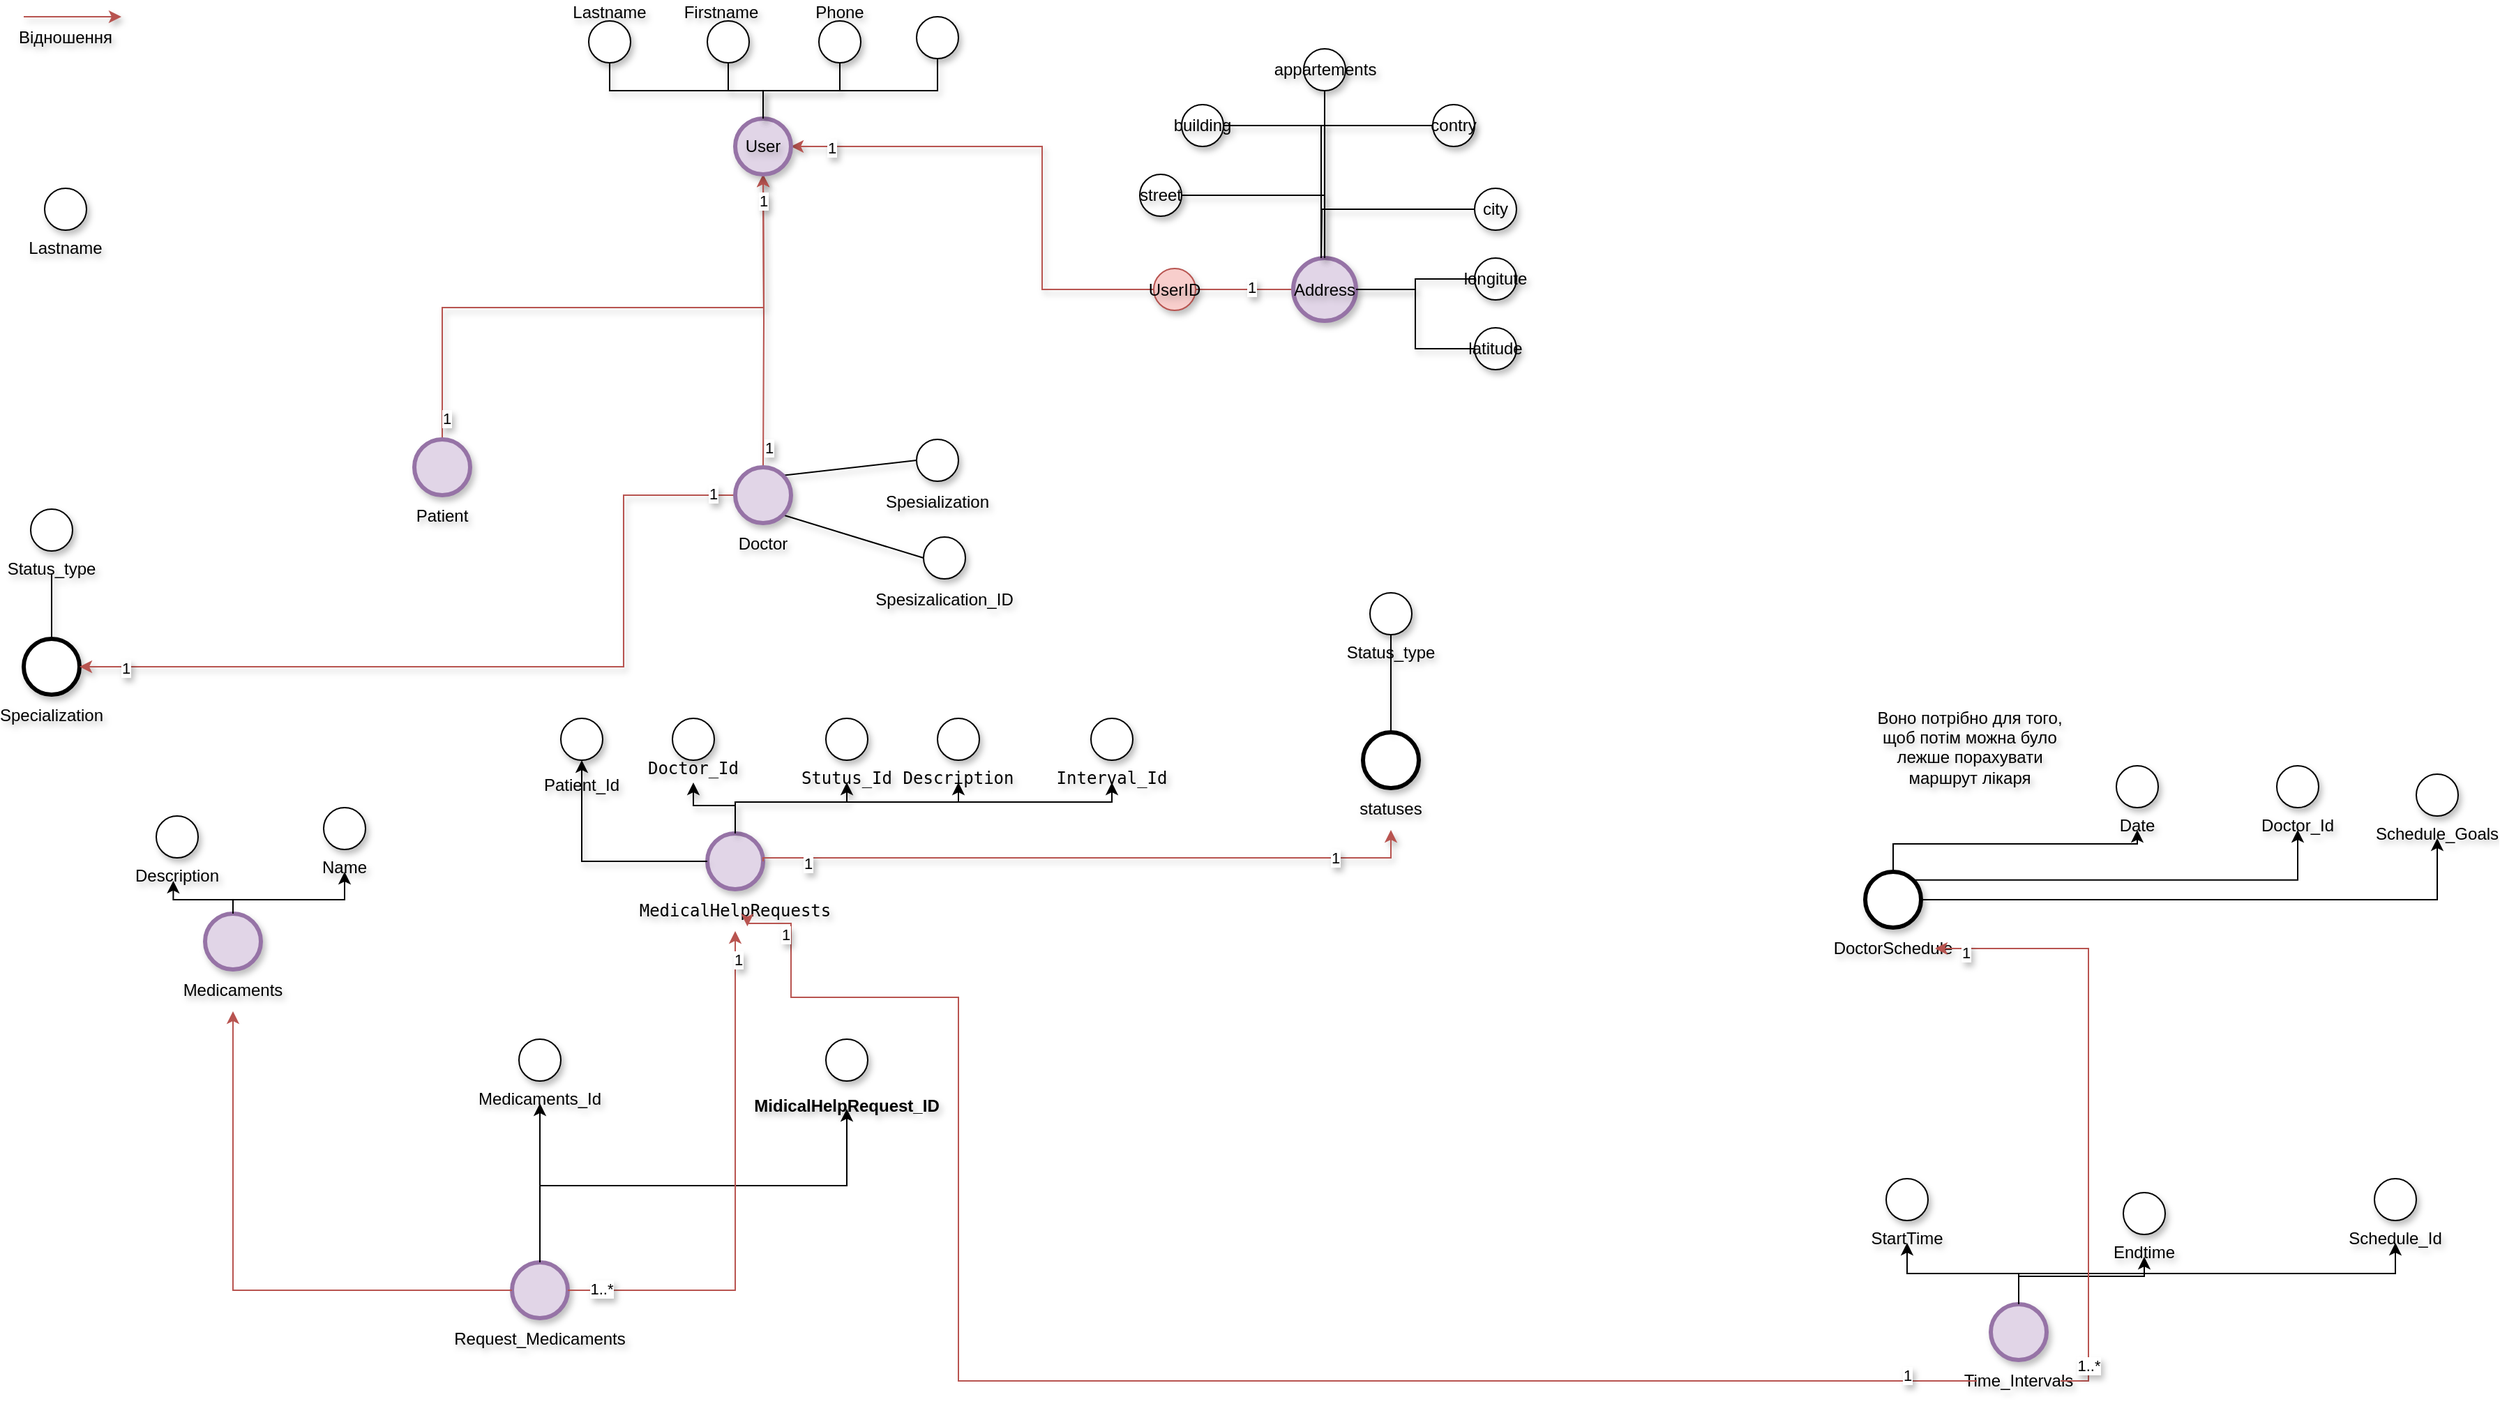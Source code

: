 <mxfile version="26.2.8">
  <diagram name="Page-1" id="HZVLxBxoAdX3d_R-Tj7m">
    <mxGraphModel dx="1949" dy="640" grid="1" gridSize="10" guides="1" tooltips="1" connect="1" arrows="1" fold="1" page="1" pageScale="1" pageWidth="850" pageHeight="1100" math="0" shadow="0">
      <root>
        <mxCell id="0" />
        <mxCell id="1" parent="0" />
        <mxCell id="6BShPlHI175B7QSoKlye-65" style="edgeStyle=orthogonalEdgeStyle;rounded=0;orthogonalLoop=1;jettySize=auto;html=1;entryX=0.5;entryY=1;entryDx=0;entryDy=0;fillColor=#f8cecc;strokeColor=#b85450;shadow=1;textShadow=1;" parent="1" target="6BShPlHI175B7QSoKlye-1" edge="1">
          <mxGeometry relative="1" as="geometry">
            <mxPoint x="310" y="370" as="sourcePoint" />
          </mxGeometry>
        </mxCell>
        <mxCell id="6BShPlHI175B7QSoKlye-265" value="1" style="edgeLabel;html=1;align=center;verticalAlign=middle;resizable=0;points=[];textShadow=1;" parent="6BShPlHI175B7QSoKlye-65" vertex="1" connectable="0">
          <mxGeometry x="-0.868" y="-4" relative="1" as="geometry">
            <mxPoint as="offset" />
          </mxGeometry>
        </mxCell>
        <mxCell id="6BShPlHI175B7QSoKlye-152" style="rounded=0;orthogonalLoop=1;jettySize=auto;html=1;exitX=1;exitY=1;exitDx=0;exitDy=0;entryX=0;entryY=0.5;entryDx=0;entryDy=0;endArrow=none;startFill=0;shadow=1;textShadow=1;" parent="1" source="6BShPlHI175B7QSoKlye-23" target="6BShPlHI175B7QSoKlye-150" edge="1">
          <mxGeometry relative="1" as="geometry" />
        </mxCell>
        <mxCell id="6BShPlHI175B7QSoKlye-48" style="edgeStyle=orthogonalEdgeStyle;rounded=0;orthogonalLoop=1;jettySize=auto;html=1;exitX=0;exitY=0.5;exitDx=0;exitDy=0;entryX=1;entryY=0.5;entryDx=0;entryDy=0;fillColor=#f8cecc;strokeColor=#b85450;shadow=1;textShadow=1;" parent="1" source="6BShPlHI175B7QSoKlye-27" target="6BShPlHI175B7QSoKlye-1" edge="1">
          <mxGeometry relative="1" as="geometry">
            <Array as="points">
              <mxPoint x="510" y="242" />
              <mxPoint x="510" y="140" />
            </Array>
          </mxGeometry>
        </mxCell>
        <mxCell id="6BShPlHI175B7QSoKlye-268" value="1" style="edgeLabel;html=1;align=center;verticalAlign=middle;resizable=0;points=[];textShadow=1;" parent="6BShPlHI175B7QSoKlye-48" vertex="1" connectable="0">
          <mxGeometry x="-0.871" y="-2" relative="1" as="geometry">
            <mxPoint as="offset" />
          </mxGeometry>
        </mxCell>
        <mxCell id="6BShPlHI175B7QSoKlye-269" value="1" style="edgeLabel;html=1;align=center;verticalAlign=middle;resizable=0;points=[];textShadow=1;" parent="6BShPlHI175B7QSoKlye-48" vertex="1" connectable="0">
          <mxGeometry x="0.877" y="1" relative="1" as="geometry">
            <mxPoint as="offset" />
          </mxGeometry>
        </mxCell>
        <mxCell id="6BShPlHI175B7QSoKlye-49" style="edgeStyle=orthogonalEdgeStyle;rounded=0;orthogonalLoop=1;jettySize=auto;html=1;fillColor=#f8cecc;strokeColor=#b85450;shadow=1;textShadow=1;" parent="1" edge="1">
          <mxGeometry relative="1" as="geometry">
            <mxPoint x="-220" y="47" as="sourcePoint" />
            <mxPoint x="-150" y="47" as="targetPoint" />
            <Array as="points">
              <mxPoint x="-150" y="47" />
            </Array>
          </mxGeometry>
        </mxCell>
        <mxCell id="6BShPlHI175B7QSoKlye-50" value="Відношення" style="text;html=1;align=center;verticalAlign=middle;whiteSpace=wrap;rounded=0;shadow=1;textShadow=1;" parent="1" vertex="1">
          <mxGeometry x="-220" y="47" width="60" height="30" as="geometry" />
        </mxCell>
        <mxCell id="6BShPlHI175B7QSoKlye-51" value="" style="endArrow=none;html=1;rounded=0;exitX=1;exitY=0;exitDx=0;exitDy=0;entryX=0;entryY=0.5;entryDx=0;entryDy=0;shadow=1;textShadow=1;" parent="1" source="6BShPlHI175B7QSoKlye-23" target="6BShPlHI175B7QSoKlye-25" edge="1">
          <mxGeometry width="50" height="50" relative="1" as="geometry">
            <mxPoint x="350" y="270" as="sourcePoint" />
            <mxPoint x="400" y="220" as="targetPoint" />
          </mxGeometry>
        </mxCell>
        <mxCell id="6BShPlHI175B7QSoKlye-55" value="" style="group;shadow=1;textShadow=1;" parent="1" vertex="1" connectable="0">
          <mxGeometry x="50" y="350" width="70" height="70" as="geometry" />
        </mxCell>
        <mxCell id="6BShPlHI175B7QSoKlye-66" style="edgeStyle=orthogonalEdgeStyle;rounded=0;orthogonalLoop=1;jettySize=auto;html=1;exitX=0.5;exitY=0;exitDx=0;exitDy=0;fillColor=#f8cecc;strokeColor=#b85450;shadow=1;textShadow=1;" parent="6BShPlHI175B7QSoKlye-55" source="6BShPlHI175B7QSoKlye-53" edge="1">
          <mxGeometry relative="1" as="geometry">
            <mxPoint x="260" y="-190" as="targetPoint" />
          </mxGeometry>
        </mxCell>
        <mxCell id="6BShPlHI175B7QSoKlye-266" value="1" style="edgeLabel;html=1;align=center;verticalAlign=middle;resizable=0;points=[];textShadow=1;" parent="6BShPlHI175B7QSoKlye-66" vertex="1" connectable="0">
          <mxGeometry x="0.912" relative="1" as="geometry">
            <mxPoint as="offset" />
          </mxGeometry>
        </mxCell>
        <mxCell id="6BShPlHI175B7QSoKlye-267" value="1" style="edgeLabel;html=1;align=center;verticalAlign=middle;resizable=0;points=[];textShadow=1;" parent="6BShPlHI175B7QSoKlye-66" vertex="1" connectable="0">
          <mxGeometry x="-0.926" y="-3" relative="1" as="geometry">
            <mxPoint as="offset" />
          </mxGeometry>
        </mxCell>
        <mxCell id="6BShPlHI175B7QSoKlye-53" value="" style="ellipse;whiteSpace=wrap;html=1;aspect=fixed;strokeWidth=3;shadow=1;fillColor=#e1d5e7;strokeColor=#9673a6;textShadow=1;" parent="6BShPlHI175B7QSoKlye-55" vertex="1">
          <mxGeometry x="10" width="40" height="40" as="geometry" />
        </mxCell>
        <mxCell id="6BShPlHI175B7QSoKlye-54" value="Patient" style="text;html=1;align=center;verticalAlign=middle;whiteSpace=wrap;rounded=0;shadow=1;textShadow=1;" parent="6BShPlHI175B7QSoKlye-55" vertex="1">
          <mxGeometry y="40" width="60" height="30" as="geometry" />
        </mxCell>
        <mxCell id="6BShPlHI175B7QSoKlye-59" value="" style="group;shadow=1;textShadow=1;" parent="1" vertex="1" connectable="0">
          <mxGeometry x="405" y="350" width="60" height="60" as="geometry" />
        </mxCell>
        <mxCell id="6BShPlHI175B7QSoKlye-25" value="" style="ellipse;whiteSpace=wrap;html=1;aspect=fixed;shadow=1;textShadow=1;" parent="6BShPlHI175B7QSoKlye-59" vertex="1">
          <mxGeometry x="15" width="30" height="30" as="geometry" />
        </mxCell>
        <mxCell id="6BShPlHI175B7QSoKlye-26" value="Spesialization" style="text;html=1;align=center;verticalAlign=middle;whiteSpace=wrap;rounded=0;shadow=1;textShadow=1;" parent="6BShPlHI175B7QSoKlye-59" vertex="1">
          <mxGeometry y="30" width="60" height="30" as="geometry" />
        </mxCell>
        <mxCell id="6BShPlHI175B7QSoKlye-73" value="" style="group;shadow=1;textShadow=1;" parent="1" vertex="1" connectable="0">
          <mxGeometry x="260" y="632.5" width="60" height="70" as="geometry" />
        </mxCell>
        <mxCell id="6BShPlHI175B7QSoKlye-74" value="" style="ellipse;whiteSpace=wrap;html=1;aspect=fixed;strokeWidth=3;shadow=1;fillColor=#e1d5e7;strokeColor=#9673a6;textShadow=1;" parent="6BShPlHI175B7QSoKlye-73" vertex="1">
          <mxGeometry x="10" width="40" height="40" as="geometry" />
        </mxCell>
        <mxCell id="6BShPlHI175B7QSoKlye-75" value="&lt;code data-end=&quot;478&quot; data-start=&quot;457&quot;&gt;MedicalHelpRequests&lt;/code&gt;" style="text;html=1;align=center;verticalAlign=middle;whiteSpace=wrap;rounded=0;shadow=1;textShadow=1;" parent="6BShPlHI175B7QSoKlye-73" vertex="1">
          <mxGeometry y="40" width="60" height="30" as="geometry" />
        </mxCell>
        <mxCell id="6BShPlHI175B7QSoKlye-79" value="" style="group;shadow=1;textShadow=1;" parent="1" vertex="1" connectable="0">
          <mxGeometry x="-210" y="170" width="40" height="46" as="geometry" />
        </mxCell>
        <mxCell id="6BShPlHI175B7QSoKlye-77" value="" style="ellipse;whiteSpace=wrap;html=1;aspect=fixed;shadow=1;textShadow=1;" parent="6BShPlHI175B7QSoKlye-79" vertex="1">
          <mxGeometry x="5" width="30" height="30" as="geometry" />
        </mxCell>
        <mxCell id="6BShPlHI175B7QSoKlye-78" value="Lastname" style="text;html=1;align=center;verticalAlign=middle;whiteSpace=wrap;rounded=0;shadow=1;textShadow=1;" parent="6BShPlHI175B7QSoKlye-79" vertex="1">
          <mxGeometry y="39" width="40" height="7" as="geometry" />
        </mxCell>
        <mxCell id="6BShPlHI175B7QSoKlye-85" value="" style="group;shadow=1;textShadow=1;" parent="1" vertex="1" connectable="0">
          <mxGeometry x="160" y="550" width="60" height="50" as="geometry" />
        </mxCell>
        <mxCell id="6BShPlHI175B7QSoKlye-86" value="" style="ellipse;whiteSpace=wrap;html=1;aspect=fixed;shadow=1;textShadow=1;" parent="6BShPlHI175B7QSoKlye-85" vertex="1">
          <mxGeometry x="5" width="30" height="30" as="geometry" />
        </mxCell>
        <mxCell id="6BShPlHI175B7QSoKlye-87" value="Patient_Id" style="text;html=1;align=center;verticalAlign=middle;whiteSpace=wrap;rounded=0;shadow=1;textShadow=1;" parent="6BShPlHI175B7QSoKlye-85" vertex="1">
          <mxGeometry y="46" width="40" height="4" as="geometry" />
        </mxCell>
        <mxCell id="6BShPlHI175B7QSoKlye-90" value="" style="group;shadow=1;textShadow=1;" parent="1" vertex="1" connectable="0">
          <mxGeometry x="240" y="550" width="40" height="82.5" as="geometry" />
        </mxCell>
        <mxCell id="6BShPlHI175B7QSoKlye-91" value="" style="ellipse;whiteSpace=wrap;html=1;aspect=fixed;shadow=1;textShadow=1;" parent="6BShPlHI175B7QSoKlye-90" vertex="1">
          <mxGeometry x="5" width="30" height="30" as="geometry" />
        </mxCell>
        <mxCell id="6BShPlHI175B7QSoKlye-92" value="&lt;font face=&quot;monospace&quot;&gt;Doctor_Id&lt;/font&gt;&lt;div&gt;&lt;font face=&quot;monospace&quot;&gt;&lt;br&gt;&lt;/font&gt;&lt;/div&gt;" style="text;html=1;align=center;verticalAlign=middle;whiteSpace=wrap;rounded=0;shadow=1;textShadow=1;" parent="6BShPlHI175B7QSoKlye-90" vertex="1">
          <mxGeometry y="39" width="40" height="7" as="geometry" />
        </mxCell>
        <mxCell id="6BShPlHI175B7QSoKlye-95" value="" style="group;shadow=1;textShadow=1;" parent="1" vertex="1" connectable="0">
          <mxGeometry x="730" y="560" width="60" height="70" as="geometry" />
        </mxCell>
        <mxCell id="6BShPlHI175B7QSoKlye-96" value="" style="ellipse;whiteSpace=wrap;html=1;aspect=fixed;strokeWidth=3;shadow=1;textShadow=1;" parent="6BShPlHI175B7QSoKlye-95" vertex="1">
          <mxGeometry x="10" width="40" height="40" as="geometry" />
        </mxCell>
        <mxCell id="6BShPlHI175B7QSoKlye-97" value="statuses" style="text;html=1;align=center;verticalAlign=middle;whiteSpace=wrap;rounded=0;shadow=1;textShadow=1;" parent="6BShPlHI175B7QSoKlye-95" vertex="1">
          <mxGeometry y="40" width="60" height="30" as="geometry" />
        </mxCell>
        <mxCell id="6BShPlHI175B7QSoKlye-106" value="" style="group;shadow=1;textShadow=1;" parent="1" vertex="1" connectable="0">
          <mxGeometry x="740" y="460" width="40" height="46" as="geometry" />
        </mxCell>
        <mxCell id="6BShPlHI175B7QSoKlye-107" value="" style="ellipse;whiteSpace=wrap;html=1;aspect=fixed;shadow=1;textShadow=1;" parent="6BShPlHI175B7QSoKlye-106" vertex="1">
          <mxGeometry x="5" width="30" height="30" as="geometry" />
        </mxCell>
        <mxCell id="6BShPlHI175B7QSoKlye-108" value="Status_type" style="text;html=1;align=center;verticalAlign=middle;whiteSpace=wrap;rounded=0;shadow=1;textShadow=1;" parent="6BShPlHI175B7QSoKlye-106" vertex="1">
          <mxGeometry y="39" width="40" height="7" as="geometry" />
        </mxCell>
        <mxCell id="6BShPlHI175B7QSoKlye-118" style="edgeStyle=orthogonalEdgeStyle;rounded=0;orthogonalLoop=1;jettySize=auto;html=1;exitX=0.5;exitY=1;exitDx=0;exitDy=0;endArrow=none;startFill=0;shadow=1;textShadow=1;" parent="1" source="6BShPlHI175B7QSoKlye-107" target="6BShPlHI175B7QSoKlye-96" edge="1">
          <mxGeometry relative="1" as="geometry">
            <Array as="points" />
          </mxGeometry>
        </mxCell>
        <mxCell id="6BShPlHI175B7QSoKlye-122" value="" style="group;shadow=1;textShadow=1;" parent="1" vertex="1" connectable="0">
          <mxGeometry x="350" y="550" width="40" height="46" as="geometry" />
        </mxCell>
        <mxCell id="6BShPlHI175B7QSoKlye-123" value="" style="ellipse;whiteSpace=wrap;html=1;aspect=fixed;shadow=1;textShadow=1;" parent="6BShPlHI175B7QSoKlye-122" vertex="1">
          <mxGeometry x="5" width="30" height="30" as="geometry" />
        </mxCell>
        <mxCell id="6BShPlHI175B7QSoKlye-124" value="&lt;div&gt;&lt;font face=&quot;monospace&quot;&gt;Stutus_Id&lt;/font&gt;&lt;/div&gt;" style="text;html=1;align=center;verticalAlign=middle;whiteSpace=wrap;rounded=0;shadow=1;textShadow=1;" parent="6BShPlHI175B7QSoKlye-122" vertex="1">
          <mxGeometry y="39" width="40" height="7" as="geometry" />
        </mxCell>
        <mxCell id="6BShPlHI175B7QSoKlye-126" style="edgeStyle=orthogonalEdgeStyle;rounded=0;orthogonalLoop=1;jettySize=auto;html=1;exitX=0.5;exitY=0;exitDx=0;exitDy=0;shadow=1;textShadow=1;" parent="1" source="6BShPlHI175B7QSoKlye-74" target="6BShPlHI175B7QSoKlye-92" edge="1">
          <mxGeometry relative="1" as="geometry" />
        </mxCell>
        <mxCell id="6BShPlHI175B7QSoKlye-127" style="edgeStyle=orthogonalEdgeStyle;rounded=0;orthogonalLoop=1;jettySize=auto;html=1;exitX=0.5;exitY=0;exitDx=0;exitDy=0;entryX=0.5;entryY=1;entryDx=0;entryDy=0;shadow=1;textShadow=1;" parent="1" source="6BShPlHI175B7QSoKlye-74" target="6BShPlHI175B7QSoKlye-124" edge="1">
          <mxGeometry relative="1" as="geometry">
            <Array as="points">
              <mxPoint x="290" y="610" />
              <mxPoint x="370" y="610" />
            </Array>
          </mxGeometry>
        </mxCell>
        <mxCell id="6BShPlHI175B7QSoKlye-128" style="edgeStyle=orthogonalEdgeStyle;rounded=0;orthogonalLoop=1;jettySize=auto;html=1;exitX=0;exitY=0.5;exitDx=0;exitDy=0;entryX=0.5;entryY=1;entryDx=0;entryDy=0;shadow=1;textShadow=1;" parent="1" source="6BShPlHI175B7QSoKlye-74" target="6BShPlHI175B7QSoKlye-86" edge="1">
          <mxGeometry relative="1" as="geometry" />
        </mxCell>
        <mxCell id="6BShPlHI175B7QSoKlye-129" style="edgeStyle=orthogonalEdgeStyle;rounded=0;orthogonalLoop=1;jettySize=auto;html=1;exitX=1;exitY=0.5;exitDx=0;exitDy=0;fillColor=#f8cecc;strokeColor=#b85450;shadow=1;textShadow=1;" parent="1" source="6BShPlHI175B7QSoKlye-74" target="6BShPlHI175B7QSoKlye-97" edge="1">
          <mxGeometry relative="1" as="geometry">
            <Array as="points">
              <mxPoint x="760" y="650" />
            </Array>
          </mxGeometry>
        </mxCell>
        <mxCell id="6BShPlHI175B7QSoKlye-270" value="1" style="edgeLabel;html=1;align=center;verticalAlign=middle;resizable=0;points=[];textShadow=1;" parent="6BShPlHI175B7QSoKlye-129" vertex="1" connectable="0">
          <mxGeometry x="-0.856" y="-4" relative="1" as="geometry">
            <mxPoint as="offset" />
          </mxGeometry>
        </mxCell>
        <mxCell id="6BShPlHI175B7QSoKlye-271" value="1" style="edgeLabel;html=1;align=center;verticalAlign=middle;resizable=0;points=[];textShadow=1;" parent="6BShPlHI175B7QSoKlye-129" vertex="1" connectable="0">
          <mxGeometry x="0.747" relative="1" as="geometry">
            <mxPoint as="offset" />
          </mxGeometry>
        </mxCell>
        <mxCell id="6BShPlHI175B7QSoKlye-1" value="User" style="ellipse;whiteSpace=wrap;html=1;aspect=fixed;strokeWidth=3;shadow=1;fillColor=#e1d5e7;strokeColor=#9673a6;textShadow=1;" parent="1" vertex="1">
          <mxGeometry x="290" y="120" width="40" height="40" as="geometry" />
        </mxCell>
        <mxCell id="6BShPlHI175B7QSoKlye-2" value="" style="ellipse;whiteSpace=wrap;html=1;aspect=fixed;shadow=1;textShadow=1;" parent="1" vertex="1">
          <mxGeometry x="185" y="50" width="30" height="30" as="geometry" />
        </mxCell>
        <mxCell id="6BShPlHI175B7QSoKlye-22" style="rounded=0;orthogonalLoop=1;jettySize=auto;html=1;exitX=0.5;exitY=1;exitDx=0;exitDy=0;endArrow=none;startFill=0;shadow=1;textShadow=1;" parent="1" source="6BShPlHI175B7QSoKlye-3" edge="1">
          <mxGeometry relative="1" as="geometry">
            <mxPoint x="310" y="120" as="targetPoint" />
            <Array as="points">
              <mxPoint x="285" y="100" />
              <mxPoint x="310" y="100" />
            </Array>
          </mxGeometry>
        </mxCell>
        <mxCell id="6BShPlHI175B7QSoKlye-3" value="" style="ellipse;whiteSpace=wrap;html=1;aspect=fixed;shadow=1;textShadow=1;" parent="1" vertex="1">
          <mxGeometry x="270" y="50" width="30" height="30" as="geometry" />
        </mxCell>
        <mxCell id="6BShPlHI175B7QSoKlye-20" style="rounded=0;orthogonalLoop=1;jettySize=auto;html=1;exitX=0.5;exitY=1;exitDx=0;exitDy=0;entryX=0.5;entryY=0;entryDx=0;entryDy=0;endArrow=none;startFill=0;shadow=1;textShadow=1;" parent="1" source="6BShPlHI175B7QSoKlye-4" target="6BShPlHI175B7QSoKlye-1" edge="1">
          <mxGeometry relative="1" as="geometry">
            <Array as="points">
              <mxPoint x="365" y="100" />
              <mxPoint x="310" y="100" />
            </Array>
          </mxGeometry>
        </mxCell>
        <mxCell id="6BShPlHI175B7QSoKlye-4" value="" style="ellipse;whiteSpace=wrap;html=1;aspect=fixed;shadow=1;textShadow=1;" parent="1" vertex="1">
          <mxGeometry x="350" y="50" width="30" height="30" as="geometry" />
        </mxCell>
        <mxCell id="6BShPlHI175B7QSoKlye-21" style="rounded=0;orthogonalLoop=1;jettySize=auto;html=1;exitX=0.5;exitY=1;exitDx=0;exitDy=0;endArrow=none;endFill=1;startFill=0;shadow=1;textShadow=1;" parent="1" source="6BShPlHI175B7QSoKlye-5" edge="1">
          <mxGeometry relative="1" as="geometry">
            <mxPoint x="310" y="120" as="targetPoint" />
            <Array as="points">
              <mxPoint x="435" y="100" />
              <mxPoint x="360" y="100" />
              <mxPoint x="310" y="100" />
            </Array>
          </mxGeometry>
        </mxCell>
        <mxCell id="6BShPlHI175B7QSoKlye-5" value="" style="ellipse;whiteSpace=wrap;html=1;aspect=fixed;shadow=1;textShadow=1;" parent="1" vertex="1">
          <mxGeometry x="420" y="47" width="30" height="30" as="geometry" />
        </mxCell>
        <mxCell id="6BShPlHI175B7QSoKlye-10" value="Lastname" style="text;html=1;align=center;verticalAlign=middle;whiteSpace=wrap;rounded=0;shadow=1;textShadow=1;" parent="1" vertex="1">
          <mxGeometry x="180" y="40" width="40" height="7" as="geometry" />
        </mxCell>
        <mxCell id="6BShPlHI175B7QSoKlye-12" value="Firstname" style="text;html=1;align=center;verticalAlign=middle;whiteSpace=wrap;rounded=0;shadow=1;textShadow=1;" parent="1" vertex="1">
          <mxGeometry x="260" y="40" width="40" height="7" as="geometry" />
        </mxCell>
        <mxCell id="6BShPlHI175B7QSoKlye-13" value="Phone" style="text;html=1;align=center;verticalAlign=middle;whiteSpace=wrap;rounded=0;shadow=1;textShadow=1;" parent="1" vertex="1">
          <mxGeometry x="345" y="40" width="40" height="7" as="geometry" />
        </mxCell>
        <mxCell id="6BShPlHI175B7QSoKlye-17" value="" style="endArrow=none;html=1;rounded=0;exitX=0.5;exitY=1;exitDx=0;exitDy=0;shadow=1;textShadow=1;" parent="1" source="6BShPlHI175B7QSoKlye-2" edge="1">
          <mxGeometry width="50" height="50" relative="1" as="geometry">
            <mxPoint x="340" y="110" as="sourcePoint" />
            <mxPoint x="310" y="120" as="targetPoint" />
            <Array as="points">
              <mxPoint x="200" y="100" />
              <mxPoint x="260" y="100" />
              <mxPoint x="310" y="100" />
            </Array>
          </mxGeometry>
        </mxCell>
        <mxCell id="6BShPlHI175B7QSoKlye-27" value="Address" style="ellipse;whiteSpace=wrap;html=1;aspect=fixed;strokeWidth=3;shadow=1;fillColor=#e1d5e7;strokeColor=#9673a6;textShadow=1;" parent="1" vertex="1">
          <mxGeometry x="690" y="220" width="45" height="45" as="geometry" />
        </mxCell>
        <mxCell id="6BShPlHI175B7QSoKlye-39" style="edgeStyle=orthogonalEdgeStyle;rounded=0;orthogonalLoop=1;jettySize=auto;html=1;exitX=1;exitY=0.5;exitDx=0;exitDy=0;entryX=0.5;entryY=0;entryDx=0;entryDy=0;strokeColor=none;endArrow=none;startFill=0;shadow=1;textShadow=1;" parent="1" source="6BShPlHI175B7QSoKlye-28" target="6BShPlHI175B7QSoKlye-27" edge="1">
          <mxGeometry relative="1" as="geometry" />
        </mxCell>
        <mxCell id="6BShPlHI175B7QSoKlye-40" style="edgeStyle=orthogonalEdgeStyle;rounded=0;orthogonalLoop=1;jettySize=auto;html=1;exitX=1;exitY=0.5;exitDx=0;exitDy=0;entryX=0.5;entryY=0;entryDx=0;entryDy=0;endArrow=none;startFill=0;shadow=1;textShadow=1;" parent="1" source="6BShPlHI175B7QSoKlye-28" target="6BShPlHI175B7QSoKlye-27" edge="1">
          <mxGeometry relative="1" as="geometry" />
        </mxCell>
        <mxCell id="6BShPlHI175B7QSoKlye-28" value="street" style="ellipse;whiteSpace=wrap;html=1;aspect=fixed;shadow=1;textShadow=1;" parent="1" vertex="1">
          <mxGeometry x="580" y="160" width="30" height="30" as="geometry" />
        </mxCell>
        <mxCell id="6BShPlHI175B7QSoKlye-41" style="edgeStyle=orthogonalEdgeStyle;rounded=0;orthogonalLoop=1;jettySize=auto;html=1;exitX=1;exitY=0.5;exitDx=0;exitDy=0;entryX=0.5;entryY=0;entryDx=0;entryDy=0;endArrow=none;startFill=0;shadow=1;textShadow=1;" parent="1" source="6BShPlHI175B7QSoKlye-29" target="6BShPlHI175B7QSoKlye-27" edge="1">
          <mxGeometry relative="1" as="geometry" />
        </mxCell>
        <mxCell id="6BShPlHI175B7QSoKlye-29" value="building" style="ellipse;whiteSpace=wrap;html=1;aspect=fixed;shadow=1;textShadow=1;" parent="1" vertex="1">
          <mxGeometry x="610" y="110" width="30" height="30" as="geometry" />
        </mxCell>
        <mxCell id="6BShPlHI175B7QSoKlye-44" style="edgeStyle=orthogonalEdgeStyle;rounded=0;orthogonalLoop=1;jettySize=auto;html=1;entryX=0.5;entryY=0;entryDx=0;entryDy=0;endArrow=none;startFill=0;shadow=1;textShadow=1;" parent="1" source="6BShPlHI175B7QSoKlye-30" target="6BShPlHI175B7QSoKlye-27" edge="1">
          <mxGeometry relative="1" as="geometry" />
        </mxCell>
        <mxCell id="6BShPlHI175B7QSoKlye-30" value="appartements" style="ellipse;whiteSpace=wrap;html=1;aspect=fixed;shadow=1;textShadow=1;" parent="1" vertex="1">
          <mxGeometry x="697.5" y="70" width="30" height="30" as="geometry" />
        </mxCell>
        <mxCell id="6BShPlHI175B7QSoKlye-43" style="edgeStyle=orthogonalEdgeStyle;rounded=0;orthogonalLoop=1;jettySize=auto;html=1;exitX=0;exitY=0.5;exitDx=0;exitDy=0;endArrow=none;startFill=0;shadow=1;textShadow=1;" parent="1" source="6BShPlHI175B7QSoKlye-31" edge="1">
          <mxGeometry relative="1" as="geometry">
            <mxPoint x="710" y="220" as="targetPoint" />
            <Array as="points">
              <mxPoint x="710" y="125" />
            </Array>
          </mxGeometry>
        </mxCell>
        <mxCell id="6BShPlHI175B7QSoKlye-31" value="contry" style="ellipse;whiteSpace=wrap;html=1;aspect=fixed;shadow=1;textShadow=1;" parent="1" vertex="1">
          <mxGeometry x="790" y="110" width="30" height="30" as="geometry" />
        </mxCell>
        <mxCell id="6BShPlHI175B7QSoKlye-42" style="edgeStyle=orthogonalEdgeStyle;rounded=0;orthogonalLoop=1;jettySize=auto;html=1;exitX=0;exitY=0.5;exitDx=0;exitDy=0;endArrow=none;startFill=0;shadow=1;textShadow=1;" parent="1" source="6BShPlHI175B7QSoKlye-33" edge="1">
          <mxGeometry relative="1" as="geometry">
            <mxPoint x="710" y="220" as="targetPoint" />
          </mxGeometry>
        </mxCell>
        <mxCell id="6BShPlHI175B7QSoKlye-33" value="city" style="ellipse;whiteSpace=wrap;html=1;aspect=fixed;shadow=1;textShadow=1;" parent="1" vertex="1">
          <mxGeometry x="820" y="170" width="30" height="30" as="geometry" />
        </mxCell>
        <mxCell id="6BShPlHI175B7QSoKlye-46" value="UserID" style="ellipse;whiteSpace=wrap;html=1;aspect=fixed;shadow=1;fillColor=#f8cecc;strokeColor=#b85450;textShadow=1;" parent="1" vertex="1">
          <mxGeometry x="590" y="227.5" width="30" height="30" as="geometry" />
        </mxCell>
        <mxCell id="6BShPlHI175B7QSoKlye-136" style="edgeStyle=orthogonalEdgeStyle;rounded=0;orthogonalLoop=1;jettySize=auto;html=1;exitX=0;exitY=0.5;exitDx=0;exitDy=0;entryX=1;entryY=0.5;entryDx=0;entryDy=0;endArrow=none;startFill=0;shadow=1;textShadow=1;" parent="1" source="6BShPlHI175B7QSoKlye-134" target="6BShPlHI175B7QSoKlye-27" edge="1">
          <mxGeometry relative="1" as="geometry" />
        </mxCell>
        <mxCell id="6BShPlHI175B7QSoKlye-134" value="longitute" style="ellipse;whiteSpace=wrap;html=1;aspect=fixed;shadow=1;textShadow=1;" parent="1" vertex="1">
          <mxGeometry x="820" y="220" width="30" height="30" as="geometry" />
        </mxCell>
        <mxCell id="6BShPlHI175B7QSoKlye-137" style="edgeStyle=orthogonalEdgeStyle;rounded=0;orthogonalLoop=1;jettySize=auto;html=1;exitX=0;exitY=0.5;exitDx=0;exitDy=0;entryX=1;entryY=0.5;entryDx=0;entryDy=0;endArrow=none;startFill=0;shadow=1;textShadow=1;" parent="1" source="6BShPlHI175B7QSoKlye-135" target="6BShPlHI175B7QSoKlye-27" edge="1">
          <mxGeometry relative="1" as="geometry" />
        </mxCell>
        <mxCell id="6BShPlHI175B7QSoKlye-135" value="latitude" style="ellipse;whiteSpace=wrap;html=1;aspect=fixed;shadow=1;textShadow=1;" parent="1" vertex="1">
          <mxGeometry x="820" y="270" width="30" height="30" as="geometry" />
        </mxCell>
        <mxCell id="6BShPlHI175B7QSoKlye-140" value="" style="group;shadow=1;textShadow=1;" parent="1" vertex="1" connectable="0">
          <mxGeometry x="-230" y="493" width="60" height="70" as="geometry" />
        </mxCell>
        <mxCell id="6BShPlHI175B7QSoKlye-141" value="" style="ellipse;whiteSpace=wrap;html=1;aspect=fixed;strokeWidth=3;shadow=1;textShadow=1;" parent="6BShPlHI175B7QSoKlye-140" vertex="1">
          <mxGeometry x="10" width="40" height="40" as="geometry" />
        </mxCell>
        <mxCell id="6BShPlHI175B7QSoKlye-142" value="Specialization" style="text;html=1;align=center;verticalAlign=middle;whiteSpace=wrap;rounded=0;shadow=1;textShadow=1;" parent="6BShPlHI175B7QSoKlye-140" vertex="1">
          <mxGeometry y="40" width="60" height="30" as="geometry" />
        </mxCell>
        <mxCell id="6BShPlHI175B7QSoKlye-144" value="" style="group;shadow=1;textShadow=1;" parent="1" vertex="1" connectable="0">
          <mxGeometry x="-220" y="400" width="40" height="46" as="geometry" />
        </mxCell>
        <mxCell id="6BShPlHI175B7QSoKlye-145" value="" style="ellipse;whiteSpace=wrap;html=1;aspect=fixed;shadow=1;textShadow=1;" parent="6BShPlHI175B7QSoKlye-144" vertex="1">
          <mxGeometry x="5" width="30" height="30" as="geometry" />
        </mxCell>
        <mxCell id="6BShPlHI175B7QSoKlye-146" value="Status_type" style="text;html=1;align=center;verticalAlign=middle;whiteSpace=wrap;rounded=0;shadow=1;textShadow=1;" parent="6BShPlHI175B7QSoKlye-144" vertex="1">
          <mxGeometry y="39" width="40" height="7" as="geometry" />
        </mxCell>
        <mxCell id="6BShPlHI175B7QSoKlye-147" style="edgeStyle=orthogonalEdgeStyle;rounded=0;orthogonalLoop=1;jettySize=auto;html=1;exitX=0.5;exitY=0;exitDx=0;exitDy=0;endArrow=none;startFill=0;shadow=1;textShadow=1;" parent="1" source="6BShPlHI175B7QSoKlye-141" target="6BShPlHI175B7QSoKlye-146" edge="1">
          <mxGeometry relative="1" as="geometry" />
        </mxCell>
        <mxCell id="6BShPlHI175B7QSoKlye-149" value="" style="group;shadow=1;textShadow=1;" parent="1" vertex="1" connectable="0">
          <mxGeometry x="410" y="420" width="60" height="60" as="geometry" />
        </mxCell>
        <mxCell id="6BShPlHI175B7QSoKlye-150" value="" style="ellipse;whiteSpace=wrap;html=1;aspect=fixed;shadow=1;textShadow=1;" parent="6BShPlHI175B7QSoKlye-149" vertex="1">
          <mxGeometry x="15" width="30" height="30" as="geometry" />
        </mxCell>
        <mxCell id="6BShPlHI175B7QSoKlye-151" value="Spesizalication_ID" style="text;html=1;align=center;verticalAlign=middle;whiteSpace=wrap;rounded=0;shadow=1;textShadow=1;" parent="6BShPlHI175B7QSoKlye-149" vertex="1">
          <mxGeometry y="30" width="60" height="30" as="geometry" />
        </mxCell>
        <mxCell id="6BShPlHI175B7QSoKlye-153" style="edgeStyle=orthogonalEdgeStyle;rounded=0;orthogonalLoop=1;jettySize=auto;html=1;exitX=0;exitY=0.5;exitDx=0;exitDy=0;entryX=1;entryY=0.5;entryDx=0;entryDy=0;fillColor=#f8cecc;strokeColor=#b85450;shadow=1;textShadow=1;" parent="1" source="6BShPlHI175B7QSoKlye-23" target="6BShPlHI175B7QSoKlye-141" edge="1">
          <mxGeometry relative="1" as="geometry">
            <mxPoint x="320" y="380" as="sourcePoint" />
            <mxPoint x="320" y="170" as="targetPoint" />
            <Array as="points">
              <mxPoint x="210" y="390" />
              <mxPoint x="210" y="513" />
            </Array>
          </mxGeometry>
        </mxCell>
        <mxCell id="6BShPlHI175B7QSoKlye-278" value="1" style="edgeLabel;html=1;align=center;verticalAlign=middle;resizable=0;points=[];textShadow=1;" parent="6BShPlHI175B7QSoKlye-153" vertex="1" connectable="0">
          <mxGeometry x="-0.944" y="-1" relative="1" as="geometry">
            <mxPoint as="offset" />
          </mxGeometry>
        </mxCell>
        <mxCell id="6BShPlHI175B7QSoKlye-279" value="1" style="edgeLabel;html=1;align=center;verticalAlign=middle;resizable=0;points=[];textShadow=1;" parent="6BShPlHI175B7QSoKlye-153" vertex="1" connectable="0">
          <mxGeometry x="0.891" y="1" relative="1" as="geometry">
            <mxPoint as="offset" />
          </mxGeometry>
        </mxCell>
        <mxCell id="6BShPlHI175B7QSoKlye-155" value="" style="group;shadow=1;textShadow=1;" parent="1" vertex="1" connectable="0">
          <mxGeometry x="430" y="550" width="40" height="46" as="geometry" />
        </mxCell>
        <mxCell id="6BShPlHI175B7QSoKlye-156" value="" style="ellipse;whiteSpace=wrap;html=1;aspect=fixed;shadow=1;textShadow=1;" parent="6BShPlHI175B7QSoKlye-155" vertex="1">
          <mxGeometry x="5" width="30" height="30" as="geometry" />
        </mxCell>
        <mxCell id="6BShPlHI175B7QSoKlye-157" value="&lt;font face=&quot;monospace&quot;&gt;Description&lt;/font&gt;" style="text;html=1;align=center;verticalAlign=middle;whiteSpace=wrap;rounded=0;shadow=1;textShadow=1;" parent="6BShPlHI175B7QSoKlye-155" vertex="1">
          <mxGeometry y="39" width="40" height="7" as="geometry" />
        </mxCell>
        <mxCell id="6BShPlHI175B7QSoKlye-164" value="" style="group;shadow=1;textShadow=1;" parent="1" vertex="1" connectable="0">
          <mxGeometry x="-100" y="690" width="60" height="70" as="geometry" />
        </mxCell>
        <mxCell id="6BShPlHI175B7QSoKlye-165" value="" style="ellipse;whiteSpace=wrap;html=1;aspect=fixed;strokeWidth=3;shadow=1;fillColor=#e1d5e7;strokeColor=#9673a6;textShadow=1;" parent="6BShPlHI175B7QSoKlye-164" vertex="1">
          <mxGeometry x="10" width="40" height="40" as="geometry" />
        </mxCell>
        <mxCell id="6BShPlHI175B7QSoKlye-166" value="Medicaments" style="text;html=1;align=center;verticalAlign=middle;whiteSpace=wrap;rounded=0;shadow=1;textShadow=1;" parent="6BShPlHI175B7QSoKlye-164" vertex="1">
          <mxGeometry y="40" width="60" height="30" as="geometry" />
        </mxCell>
        <mxCell id="6BShPlHI175B7QSoKlye-171" value="" style="group;shadow=1;textShadow=1;" parent="1" vertex="1" connectable="0">
          <mxGeometry x="120" y="940" width="60" height="70" as="geometry" />
        </mxCell>
        <mxCell id="6BShPlHI175B7QSoKlye-172" value="" style="ellipse;whiteSpace=wrap;html=1;aspect=fixed;strokeWidth=3;shadow=1;fillColor=#e1d5e7;strokeColor=#9673a6;textShadow=1;" parent="6BShPlHI175B7QSoKlye-171" vertex="1">
          <mxGeometry x="10" width="40" height="40" as="geometry" />
        </mxCell>
        <mxCell id="6BShPlHI175B7QSoKlye-173" value="Request_Medicaments" style="text;html=1;align=center;verticalAlign=middle;whiteSpace=wrap;rounded=0;shadow=1;textShadow=1;" parent="6BShPlHI175B7QSoKlye-171" vertex="1">
          <mxGeometry y="40" width="60" height="30" as="geometry" />
        </mxCell>
        <mxCell id="6BShPlHI175B7QSoKlye-175" value="" style="group;shadow=1;textShadow=1;" parent="1" vertex="1" connectable="0">
          <mxGeometry x="350" y="780" width="40" height="50" as="geometry" />
        </mxCell>
        <mxCell id="6BShPlHI175B7QSoKlye-176" value="" style="ellipse;whiteSpace=wrap;html=1;aspect=fixed;shadow=1;textShadow=1;" parent="6BShPlHI175B7QSoKlye-175" vertex="1">
          <mxGeometry x="5" width="30" height="30" as="geometry" />
        </mxCell>
        <mxCell id="6BShPlHI175B7QSoKlye-177" value="&lt;b&gt;MidicalHelpRequest_ID&lt;/b&gt;" style="text;html=1;align=center;verticalAlign=middle;whiteSpace=wrap;rounded=0;shadow=1;textShadow=1;" parent="6BShPlHI175B7QSoKlye-175" vertex="1">
          <mxGeometry y="46" width="40" height="4" as="geometry" />
        </mxCell>
        <mxCell id="6BShPlHI175B7QSoKlye-178" style="edgeStyle=orthogonalEdgeStyle;rounded=0;orthogonalLoop=1;jettySize=auto;html=1;exitX=0.5;exitY=0;exitDx=0;exitDy=0;textShadow=1;" parent="1" source="6BShPlHI175B7QSoKlye-172" target="6BShPlHI175B7QSoKlye-177" edge="1">
          <mxGeometry relative="1" as="geometry" />
        </mxCell>
        <mxCell id="6BShPlHI175B7QSoKlye-181" value="" style="group;shadow=1;textShadow=1;" parent="1" vertex="1" connectable="0">
          <mxGeometry x="-10" y="614" width="40" height="46" as="geometry" />
        </mxCell>
        <mxCell id="6BShPlHI175B7QSoKlye-182" value="" style="ellipse;whiteSpace=wrap;html=1;aspect=fixed;shadow=1;textShadow=1;" parent="6BShPlHI175B7QSoKlye-181" vertex="1">
          <mxGeometry x="5" width="30" height="30" as="geometry" />
        </mxCell>
        <mxCell id="6BShPlHI175B7QSoKlye-183" value="Name" style="text;html=1;align=center;verticalAlign=middle;whiteSpace=wrap;rounded=0;shadow=1;textShadow=1;" parent="6BShPlHI175B7QSoKlye-181" vertex="1">
          <mxGeometry y="39" width="40" height="7" as="geometry" />
        </mxCell>
        <mxCell id="6BShPlHI175B7QSoKlye-184" value="" style="group;shadow=1;textShadow=1;" parent="1" vertex="1" connectable="0">
          <mxGeometry x="-130" y="620" width="40" height="46" as="geometry" />
        </mxCell>
        <mxCell id="6BShPlHI175B7QSoKlye-185" value="" style="ellipse;whiteSpace=wrap;html=1;aspect=fixed;shadow=1;textShadow=1;" parent="6BShPlHI175B7QSoKlye-184" vertex="1">
          <mxGeometry x="5" width="30" height="30" as="geometry" />
        </mxCell>
        <mxCell id="6BShPlHI175B7QSoKlye-186" value="Description" style="text;html=1;align=center;verticalAlign=middle;whiteSpace=wrap;rounded=0;shadow=1;textShadow=1;" parent="6BShPlHI175B7QSoKlye-184" vertex="1">
          <mxGeometry y="39" width="40" height="7" as="geometry" />
        </mxCell>
        <mxCell id="6BShPlHI175B7QSoKlye-187" style="edgeStyle=orthogonalEdgeStyle;rounded=0;orthogonalLoop=1;jettySize=auto;html=1;exitX=0.5;exitY=0;exitDx=0;exitDy=0;entryX=0.5;entryY=1;entryDx=0;entryDy=0;textShadow=1;" parent="1" source="6BShPlHI175B7QSoKlye-165" target="6BShPlHI175B7QSoKlye-183" edge="1">
          <mxGeometry relative="1" as="geometry">
            <Array as="points">
              <mxPoint x="-70" y="680" />
              <mxPoint x="10" y="680" />
            </Array>
          </mxGeometry>
        </mxCell>
        <mxCell id="6BShPlHI175B7QSoKlye-188" style="edgeStyle=orthogonalEdgeStyle;rounded=0;orthogonalLoop=1;jettySize=auto;html=1;exitX=0.5;exitY=0;exitDx=0;exitDy=0;entryX=0.431;entryY=1.063;entryDx=0;entryDy=0;entryPerimeter=0;textShadow=1;" parent="1" source="6BShPlHI175B7QSoKlye-165" target="6BShPlHI175B7QSoKlye-186" edge="1">
          <mxGeometry relative="1" as="geometry">
            <Array as="points">
              <mxPoint x="-70" y="680" />
              <mxPoint x="-113" y="680" />
            </Array>
          </mxGeometry>
        </mxCell>
        <mxCell id="6BShPlHI175B7QSoKlye-190" value="" style="group;shadow=1;textShadow=1;" parent="1" vertex="1" connectable="0">
          <mxGeometry x="130" y="780" width="40" height="46" as="geometry" />
        </mxCell>
        <mxCell id="6BShPlHI175B7QSoKlye-191" value="" style="ellipse;whiteSpace=wrap;html=1;aspect=fixed;shadow=1;textShadow=1;" parent="6BShPlHI175B7QSoKlye-190" vertex="1">
          <mxGeometry x="5" width="30" height="30" as="geometry" />
        </mxCell>
        <mxCell id="6BShPlHI175B7QSoKlye-192" value="Medicaments_Id" style="text;html=1;align=center;verticalAlign=middle;whiteSpace=wrap;rounded=0;shadow=1;textShadow=1;" parent="6BShPlHI175B7QSoKlye-190" vertex="1">
          <mxGeometry y="39" width="40" height="7" as="geometry" />
        </mxCell>
        <mxCell id="6BShPlHI175B7QSoKlye-193" style="edgeStyle=orthogonalEdgeStyle;rounded=0;orthogonalLoop=1;jettySize=auto;html=1;exitX=0.5;exitY=0;exitDx=0;exitDy=0;entryX=0.5;entryY=1;entryDx=0;entryDy=0;textShadow=1;" parent="1" source="6BShPlHI175B7QSoKlye-172" target="6BShPlHI175B7QSoKlye-192" edge="1">
          <mxGeometry relative="1" as="geometry" />
        </mxCell>
        <mxCell id="6BShPlHI175B7QSoKlye-195" style="edgeStyle=orthogonalEdgeStyle;rounded=0;orthogonalLoop=1;jettySize=auto;html=1;exitX=0;exitY=0.5;exitDx=0;exitDy=0;fillColor=#f8cecc;strokeColor=#b85450;textShadow=1;" parent="1" source="6BShPlHI175B7QSoKlye-172" target="6BShPlHI175B7QSoKlye-166" edge="1">
          <mxGeometry relative="1" as="geometry" />
        </mxCell>
        <mxCell id="6BShPlHI175B7QSoKlye-196" style="edgeStyle=orthogonalEdgeStyle;rounded=0;orthogonalLoop=1;jettySize=auto;html=1;exitX=1;exitY=0.5;exitDx=0;exitDy=0;entryX=0.5;entryY=1;entryDx=0;entryDy=0;fillColor=#f8cecc;strokeColor=#b85450;textShadow=1;" parent="1" source="6BShPlHI175B7QSoKlye-172" target="6BShPlHI175B7QSoKlye-75" edge="1">
          <mxGeometry relative="1" as="geometry" />
        </mxCell>
        <mxCell id="6BShPlHI175B7QSoKlye-276" value="1..*" style="edgeLabel;html=1;align=center;verticalAlign=middle;resizable=0;points=[];textShadow=1;" parent="6BShPlHI175B7QSoKlye-196" vertex="1" connectable="0">
          <mxGeometry x="-0.876" y="1" relative="1" as="geometry">
            <mxPoint as="offset" />
          </mxGeometry>
        </mxCell>
        <mxCell id="6BShPlHI175B7QSoKlye-277" value="1" style="edgeLabel;html=1;align=center;verticalAlign=middle;resizable=0;points=[];textShadow=1;" parent="6BShPlHI175B7QSoKlye-196" vertex="1" connectable="0">
          <mxGeometry x="0.894" y="-2" relative="1" as="geometry">
            <mxPoint as="offset" />
          </mxGeometry>
        </mxCell>
        <mxCell id="6BShPlHI175B7QSoKlye-23" value="" style="ellipse;whiteSpace=wrap;html=1;aspect=fixed;strokeWidth=3;shadow=1;fillColor=#e1d5e7;strokeColor=#9673a6;textShadow=1;" parent="1" vertex="1">
          <mxGeometry x="290" y="370" width="40" height="40" as="geometry" />
        </mxCell>
        <mxCell id="6BShPlHI175B7QSoKlye-24" value="Doctor" style="text;html=1;align=center;verticalAlign=middle;whiteSpace=wrap;rounded=0;shadow=1;textShadow=1;" parent="1" vertex="1">
          <mxGeometry x="280" y="410" width="60" height="30" as="geometry" />
        </mxCell>
        <mxCell id="6BShPlHI175B7QSoKlye-205" value="" style="group;shadow=1;textShadow=1;" parent="1" vertex="1" connectable="0">
          <mxGeometry x="540" y="550" width="40" height="46" as="geometry" />
        </mxCell>
        <mxCell id="6BShPlHI175B7QSoKlye-206" value="" style="ellipse;whiteSpace=wrap;html=1;aspect=fixed;shadow=1;textShadow=1;" parent="6BShPlHI175B7QSoKlye-205" vertex="1">
          <mxGeometry x="5" width="30" height="30" as="geometry" />
        </mxCell>
        <mxCell id="6BShPlHI175B7QSoKlye-207" value="&lt;font face=&quot;monospace&quot;&gt;Interval_Id&lt;/font&gt;" style="text;html=1;align=center;verticalAlign=middle;whiteSpace=wrap;rounded=0;shadow=1;textShadow=1;" parent="6BShPlHI175B7QSoKlye-205" vertex="1">
          <mxGeometry y="39" width="40" height="7" as="geometry" />
        </mxCell>
        <mxCell id="6BShPlHI175B7QSoKlye-216" style="edgeStyle=orthogonalEdgeStyle;rounded=0;orthogonalLoop=1;jettySize=auto;html=1;exitX=0.5;exitY=0;exitDx=0;exitDy=0;textShadow=1;" parent="1" source="6BShPlHI175B7QSoKlye-74" target="6BShPlHI175B7QSoKlye-157" edge="1">
          <mxGeometry relative="1" as="geometry">
            <Array as="points">
              <mxPoint x="290" y="610" />
              <mxPoint x="450" y="610" />
            </Array>
          </mxGeometry>
        </mxCell>
        <mxCell id="6BShPlHI175B7QSoKlye-217" style="edgeStyle=orthogonalEdgeStyle;rounded=0;orthogonalLoop=1;jettySize=auto;html=1;exitX=0.5;exitY=0;exitDx=0;exitDy=0;textShadow=1;" parent="1" source="6BShPlHI175B7QSoKlye-74" target="6BShPlHI175B7QSoKlye-207" edge="1">
          <mxGeometry relative="1" as="geometry">
            <Array as="points">
              <mxPoint x="290" y="610" />
              <mxPoint x="560" y="610" />
            </Array>
          </mxGeometry>
        </mxCell>
        <mxCell id="6BShPlHI175B7QSoKlye-218" value="" style="group;shadow=1;textShadow=1;" parent="1" vertex="1" connectable="0">
          <mxGeometry x="1180" y="970" width="60" height="70" as="geometry" />
        </mxCell>
        <mxCell id="6BShPlHI175B7QSoKlye-219" value="" style="ellipse;whiteSpace=wrap;html=1;aspect=fixed;strokeWidth=3;shadow=1;fillColor=#e1d5e7;strokeColor=#9673a6;textShadow=1;" parent="6BShPlHI175B7QSoKlye-218" vertex="1">
          <mxGeometry x="10" width="40" height="40" as="geometry" />
        </mxCell>
        <mxCell id="6BShPlHI175B7QSoKlye-220" value="Time_Intervals" style="text;html=1;align=center;verticalAlign=middle;whiteSpace=wrap;rounded=0;shadow=1;textShadow=1;" parent="6BShPlHI175B7QSoKlye-218" vertex="1">
          <mxGeometry y="40" width="60" height="30" as="geometry" />
        </mxCell>
        <mxCell id="6BShPlHI175B7QSoKlye-228" value="" style="group;shadow=1;textShadow=1;" parent="1" vertex="1" connectable="0">
          <mxGeometry x="1110" y="880" width="40" height="46" as="geometry" />
        </mxCell>
        <mxCell id="6BShPlHI175B7QSoKlye-229" value="" style="ellipse;whiteSpace=wrap;html=1;aspect=fixed;shadow=1;textShadow=1;" parent="6BShPlHI175B7QSoKlye-228" vertex="1">
          <mxGeometry x="5" width="30" height="30" as="geometry" />
        </mxCell>
        <mxCell id="6BShPlHI175B7QSoKlye-230" value="StartTime" style="text;html=1;align=center;verticalAlign=middle;whiteSpace=wrap;rounded=0;shadow=1;textShadow=1;" parent="6BShPlHI175B7QSoKlye-228" vertex="1">
          <mxGeometry y="39" width="40" height="7" as="geometry" />
        </mxCell>
        <mxCell id="6BShPlHI175B7QSoKlye-231" value="" style="group;shadow=1;textShadow=1;" parent="1" vertex="1" connectable="0">
          <mxGeometry x="1280" y="890" width="40" height="46" as="geometry" />
        </mxCell>
        <mxCell id="6BShPlHI175B7QSoKlye-232" value="" style="ellipse;whiteSpace=wrap;html=1;aspect=fixed;shadow=1;textShadow=1;" parent="6BShPlHI175B7QSoKlye-231" vertex="1">
          <mxGeometry x="5" width="30" height="30" as="geometry" />
        </mxCell>
        <mxCell id="6BShPlHI175B7QSoKlye-233" value="Endtime" style="text;html=1;align=center;verticalAlign=middle;whiteSpace=wrap;rounded=0;shadow=1;textShadow=1;" parent="6BShPlHI175B7QSoKlye-231" vertex="1">
          <mxGeometry y="39" width="40" height="7" as="geometry" />
        </mxCell>
        <mxCell id="6BShPlHI175B7QSoKlye-236" style="edgeStyle=orthogonalEdgeStyle;rounded=0;orthogonalLoop=1;jettySize=auto;html=1;exitX=0.5;exitY=0;exitDx=0;exitDy=0;textShadow=1;" parent="1" source="6BShPlHI175B7QSoKlye-219" target="6BShPlHI175B7QSoKlye-233" edge="1">
          <mxGeometry relative="1" as="geometry">
            <Array as="points">
              <mxPoint x="1210" y="950" />
              <mxPoint x="1300" y="950" />
            </Array>
          </mxGeometry>
        </mxCell>
        <mxCell id="6BShPlHI175B7QSoKlye-238" style="edgeStyle=orthogonalEdgeStyle;rounded=0;orthogonalLoop=1;jettySize=auto;html=1;entryX=0.645;entryY=0.886;entryDx=0;entryDy=0;fillColor=#f8cecc;strokeColor=#b85450;entryPerimeter=0;textShadow=1;" parent="1" source="6BShPlHI175B7QSoKlye-220" target="6BShPlHI175B7QSoKlye-75" edge="1">
          <mxGeometry relative="1" as="geometry">
            <mxPoint x="790" y="1030" as="sourcePoint" />
            <mxPoint x="330" y="650" as="targetPoint" />
            <Array as="points">
              <mxPoint x="450" y="1025" />
              <mxPoint x="450" y="750" />
              <mxPoint x="330" y="750" />
              <mxPoint x="330" y="697" />
              <mxPoint x="299" y="697" />
            </Array>
          </mxGeometry>
        </mxCell>
        <mxCell id="6BShPlHI175B7QSoKlye-272" value="1" style="edgeLabel;html=1;align=center;verticalAlign=middle;resizable=0;points=[];textShadow=1;" parent="6BShPlHI175B7QSoKlye-238" vertex="1" connectable="0">
          <mxGeometry x="0.932" y="4" relative="1" as="geometry">
            <mxPoint as="offset" />
          </mxGeometry>
        </mxCell>
        <mxCell id="6BShPlHI175B7QSoKlye-273" value="1" style="edgeLabel;html=1;align=center;verticalAlign=middle;resizable=0;points=[];textShadow=1;" parent="6BShPlHI175B7QSoKlye-238" vertex="1" connectable="0">
          <mxGeometry x="-0.917" y="-4" relative="1" as="geometry">
            <mxPoint as="offset" />
          </mxGeometry>
        </mxCell>
        <mxCell id="6BShPlHI175B7QSoKlye-239" style="edgeStyle=orthogonalEdgeStyle;rounded=0;orthogonalLoop=1;jettySize=auto;html=1;exitX=0.5;exitY=0;exitDx=0;exitDy=0;entryX=0.5;entryY=1;entryDx=0;entryDy=0;textShadow=1;" parent="1" source="6BShPlHI175B7QSoKlye-219" target="6BShPlHI175B7QSoKlye-230" edge="1">
          <mxGeometry relative="1" as="geometry" />
        </mxCell>
        <mxCell id="6BShPlHI175B7QSoKlye-243" value="" style="group;shadow=1;textShadow=1;" parent="1" vertex="1" connectable="0">
          <mxGeometry x="1460" y="880" width="40" height="46" as="geometry" />
        </mxCell>
        <mxCell id="6BShPlHI175B7QSoKlye-244" value="" style="ellipse;whiteSpace=wrap;html=1;aspect=fixed;shadow=1;textShadow=1;" parent="6BShPlHI175B7QSoKlye-243" vertex="1">
          <mxGeometry x="5" width="30" height="30" as="geometry" />
        </mxCell>
        <mxCell id="6BShPlHI175B7QSoKlye-245" value="Schedule_Id" style="text;html=1;align=center;verticalAlign=middle;whiteSpace=wrap;rounded=0;shadow=1;textShadow=1;" parent="6BShPlHI175B7QSoKlye-243" vertex="1">
          <mxGeometry y="39" width="40" height="7" as="geometry" />
        </mxCell>
        <mxCell id="6BShPlHI175B7QSoKlye-247" value="" style="group;shadow=1;textShadow=1;" parent="1" vertex="1" connectable="0">
          <mxGeometry x="1090" y="660" width="60" height="70" as="geometry" />
        </mxCell>
        <mxCell id="6BShPlHI175B7QSoKlye-248" value="" style="ellipse;whiteSpace=wrap;html=1;aspect=fixed;strokeWidth=3;shadow=1;textShadow=1;" parent="6BShPlHI175B7QSoKlye-247" vertex="1">
          <mxGeometry x="10" width="40" height="40" as="geometry" />
        </mxCell>
        <mxCell id="6BShPlHI175B7QSoKlye-249" value="DoctorSchedule" style="text;html=1;align=center;verticalAlign=middle;whiteSpace=wrap;rounded=0;shadow=1;textShadow=1;" parent="6BShPlHI175B7QSoKlye-247" vertex="1">
          <mxGeometry y="40" width="60" height="30" as="geometry" />
        </mxCell>
        <mxCell id="6BShPlHI175B7QSoKlye-250" style="edgeStyle=orthogonalEdgeStyle;rounded=0;orthogonalLoop=1;jettySize=auto;html=1;exitX=0.5;exitY=0;exitDx=0;exitDy=0;entryX=0.5;entryY=1;entryDx=0;entryDy=0;textShadow=1;" parent="1" source="6BShPlHI175B7QSoKlye-219" target="6BShPlHI175B7QSoKlye-245" edge="1">
          <mxGeometry relative="1" as="geometry" />
        </mxCell>
        <mxCell id="6BShPlHI175B7QSoKlye-252" value="" style="group;shadow=1;textShadow=1;" parent="1" vertex="1" connectable="0">
          <mxGeometry x="1275" y="584" width="40" height="46" as="geometry" />
        </mxCell>
        <mxCell id="6BShPlHI175B7QSoKlye-253" value="" style="ellipse;whiteSpace=wrap;html=1;aspect=fixed;shadow=1;textShadow=1;" parent="6BShPlHI175B7QSoKlye-252" vertex="1">
          <mxGeometry x="5" width="30" height="30" as="geometry" />
        </mxCell>
        <mxCell id="6BShPlHI175B7QSoKlye-254" value="Date" style="text;html=1;align=center;verticalAlign=middle;whiteSpace=wrap;rounded=0;shadow=1;textShadow=1;" parent="6BShPlHI175B7QSoKlye-252" vertex="1">
          <mxGeometry y="39" width="40" height="7" as="geometry" />
        </mxCell>
        <mxCell id="6BShPlHI175B7QSoKlye-255" style="edgeStyle=orthogonalEdgeStyle;rounded=0;orthogonalLoop=1;jettySize=auto;html=1;exitX=0.5;exitY=0;exitDx=0;exitDy=0;entryX=0.5;entryY=1;entryDx=0;entryDy=0;textShadow=1;" parent="1" source="6BShPlHI175B7QSoKlye-248" target="6BShPlHI175B7QSoKlye-254" edge="1">
          <mxGeometry relative="1" as="geometry">
            <Array as="points">
              <mxPoint x="1120" y="640" />
              <mxPoint x="1295" y="640" />
            </Array>
          </mxGeometry>
        </mxCell>
        <mxCell id="6BShPlHI175B7QSoKlye-257" value="" style="group;shadow=1;textShadow=1;" parent="1" vertex="1" connectable="0">
          <mxGeometry x="1390" y="584" width="40" height="46" as="geometry" />
        </mxCell>
        <mxCell id="6BShPlHI175B7QSoKlye-258" value="" style="ellipse;whiteSpace=wrap;html=1;aspect=fixed;shadow=1;textShadow=1;" parent="6BShPlHI175B7QSoKlye-257" vertex="1">
          <mxGeometry x="5" width="30" height="30" as="geometry" />
        </mxCell>
        <mxCell id="6BShPlHI175B7QSoKlye-259" value="Doctor_Id" style="text;html=1;align=center;verticalAlign=middle;whiteSpace=wrap;rounded=0;shadow=1;textShadow=1;" parent="6BShPlHI175B7QSoKlye-257" vertex="1">
          <mxGeometry y="39" width="40" height="7" as="geometry" />
        </mxCell>
        <mxCell id="6BShPlHI175B7QSoKlye-260" style="edgeStyle=orthogonalEdgeStyle;rounded=0;orthogonalLoop=1;jettySize=auto;html=1;exitX=1;exitY=0;exitDx=0;exitDy=0;entryX=0.5;entryY=1;entryDx=0;entryDy=0;textShadow=1;" parent="1" source="6BShPlHI175B7QSoKlye-248" target="6BShPlHI175B7QSoKlye-259" edge="1">
          <mxGeometry relative="1" as="geometry">
            <mxPoint x="1230" y="670" as="sourcePoint" />
          </mxGeometry>
        </mxCell>
        <mxCell id="6BShPlHI175B7QSoKlye-261" style="edgeStyle=orthogonalEdgeStyle;rounded=0;orthogonalLoop=1;jettySize=auto;html=1;fillColor=#f8cecc;strokeColor=#b85450;textShadow=1;" parent="1" source="6BShPlHI175B7QSoKlye-220" target="6BShPlHI175B7QSoKlye-249" edge="1">
          <mxGeometry relative="1" as="geometry">
            <Array as="points">
              <mxPoint x="1260" y="1025" />
              <mxPoint x="1260" y="715" />
            </Array>
          </mxGeometry>
        </mxCell>
        <mxCell id="6BShPlHI175B7QSoKlye-274" value="1" style="edgeLabel;html=1;align=center;verticalAlign=middle;resizable=0;points=[];textShadow=1;" parent="6BShPlHI175B7QSoKlye-261" vertex="1" connectable="0">
          <mxGeometry x="0.899" y="3" relative="1" as="geometry">
            <mxPoint as="offset" />
          </mxGeometry>
        </mxCell>
        <mxCell id="6BShPlHI175B7QSoKlye-275" value="1..*" style="edgeLabel;html=1;align=center;verticalAlign=middle;resizable=0;points=[];textShadow=1;" parent="6BShPlHI175B7QSoKlye-261" vertex="1" connectable="0">
          <mxGeometry x="-0.857" relative="1" as="geometry">
            <mxPoint as="offset" />
          </mxGeometry>
        </mxCell>
        <mxCell id="6BShPlHI175B7QSoKlye-264" value="Воно потрібно для того, щоб потім можна було лежше порахувати маршрут лікаря&lt;div&gt;&lt;br&gt;&lt;/div&gt;" style="text;html=1;align=center;verticalAlign=middle;whiteSpace=wrap;rounded=0;textShadow=1;" parent="1" vertex="1">
          <mxGeometry x="1100" y="563" width="150" height="30" as="geometry" />
        </mxCell>
        <mxCell id="sqFs7UuuNy4L6uzrGVnY-1" value="" style="group;shadow=1;textShadow=1;" vertex="1" connectable="0" parent="1">
          <mxGeometry x="1490" y="590" width="40" height="46" as="geometry" />
        </mxCell>
        <mxCell id="sqFs7UuuNy4L6uzrGVnY-2" value="" style="ellipse;whiteSpace=wrap;html=1;aspect=fixed;shadow=1;textShadow=1;" vertex="1" parent="sqFs7UuuNy4L6uzrGVnY-1">
          <mxGeometry x="5" width="30" height="30" as="geometry" />
        </mxCell>
        <mxCell id="sqFs7UuuNy4L6uzrGVnY-3" value="Schedule_Goals" style="text;html=1;align=center;verticalAlign=middle;whiteSpace=wrap;rounded=0;shadow=1;textShadow=1;" vertex="1" parent="sqFs7UuuNy4L6uzrGVnY-1">
          <mxGeometry y="39" width="40" height="7" as="geometry" />
        </mxCell>
        <mxCell id="sqFs7UuuNy4L6uzrGVnY-4" style="edgeStyle=orthogonalEdgeStyle;rounded=0;orthogonalLoop=1;jettySize=auto;html=1;exitX=1;exitY=0.5;exitDx=0;exitDy=0;entryX=0.5;entryY=1;entryDx=0;entryDy=0;" edge="1" parent="1" source="6BShPlHI175B7QSoKlye-248" target="sqFs7UuuNy4L6uzrGVnY-3">
          <mxGeometry relative="1" as="geometry" />
        </mxCell>
      </root>
    </mxGraphModel>
  </diagram>
</mxfile>
